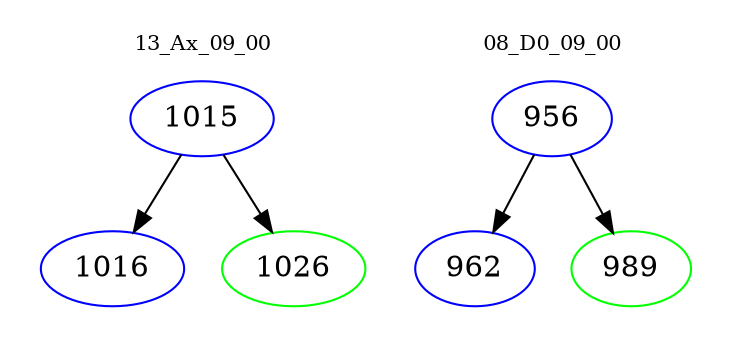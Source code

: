 digraph{
subgraph cluster_0 {
color = white
label = "13_Ax_09_00";
fontsize=10;
T0_1015 [label="1015", color="blue"]
T0_1015 -> T0_1016 [color="black"]
T0_1016 [label="1016", color="blue"]
T0_1015 -> T0_1026 [color="black"]
T0_1026 [label="1026", color="green"]
}
subgraph cluster_1 {
color = white
label = "08_D0_09_00";
fontsize=10;
T1_956 [label="956", color="blue"]
T1_956 -> T1_962 [color="black"]
T1_962 [label="962", color="blue"]
T1_956 -> T1_989 [color="black"]
T1_989 [label="989", color="green"]
}
}
